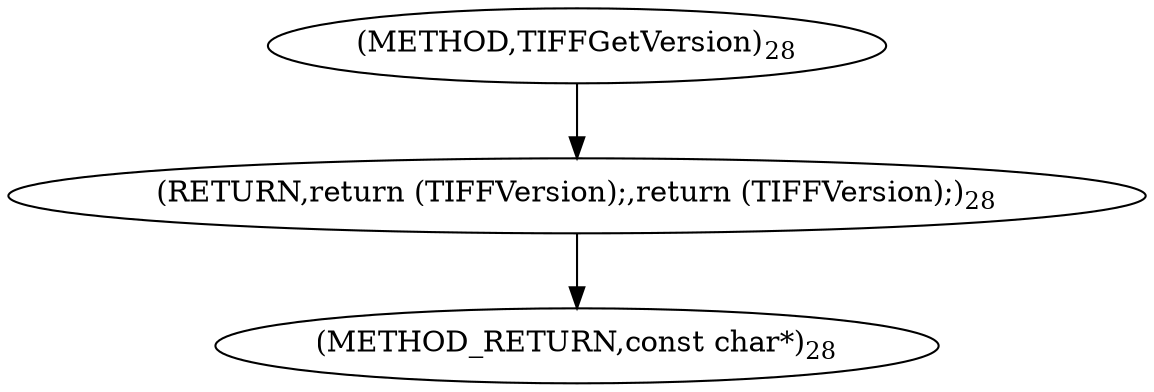 digraph "TIFFGetVersion" {  
"4644" [label = <(RETURN,return (TIFFVersion);,return (TIFFVersion);)<SUB>28</SUB>> ]
"4641" [label = <(METHOD,TIFFGetVersion)<SUB>28</SUB>> ]
"4646" [label = <(METHOD_RETURN,const char*)<SUB>28</SUB>> ]
  "4644" -> "4646" 
  "4641" -> "4644" 
}
